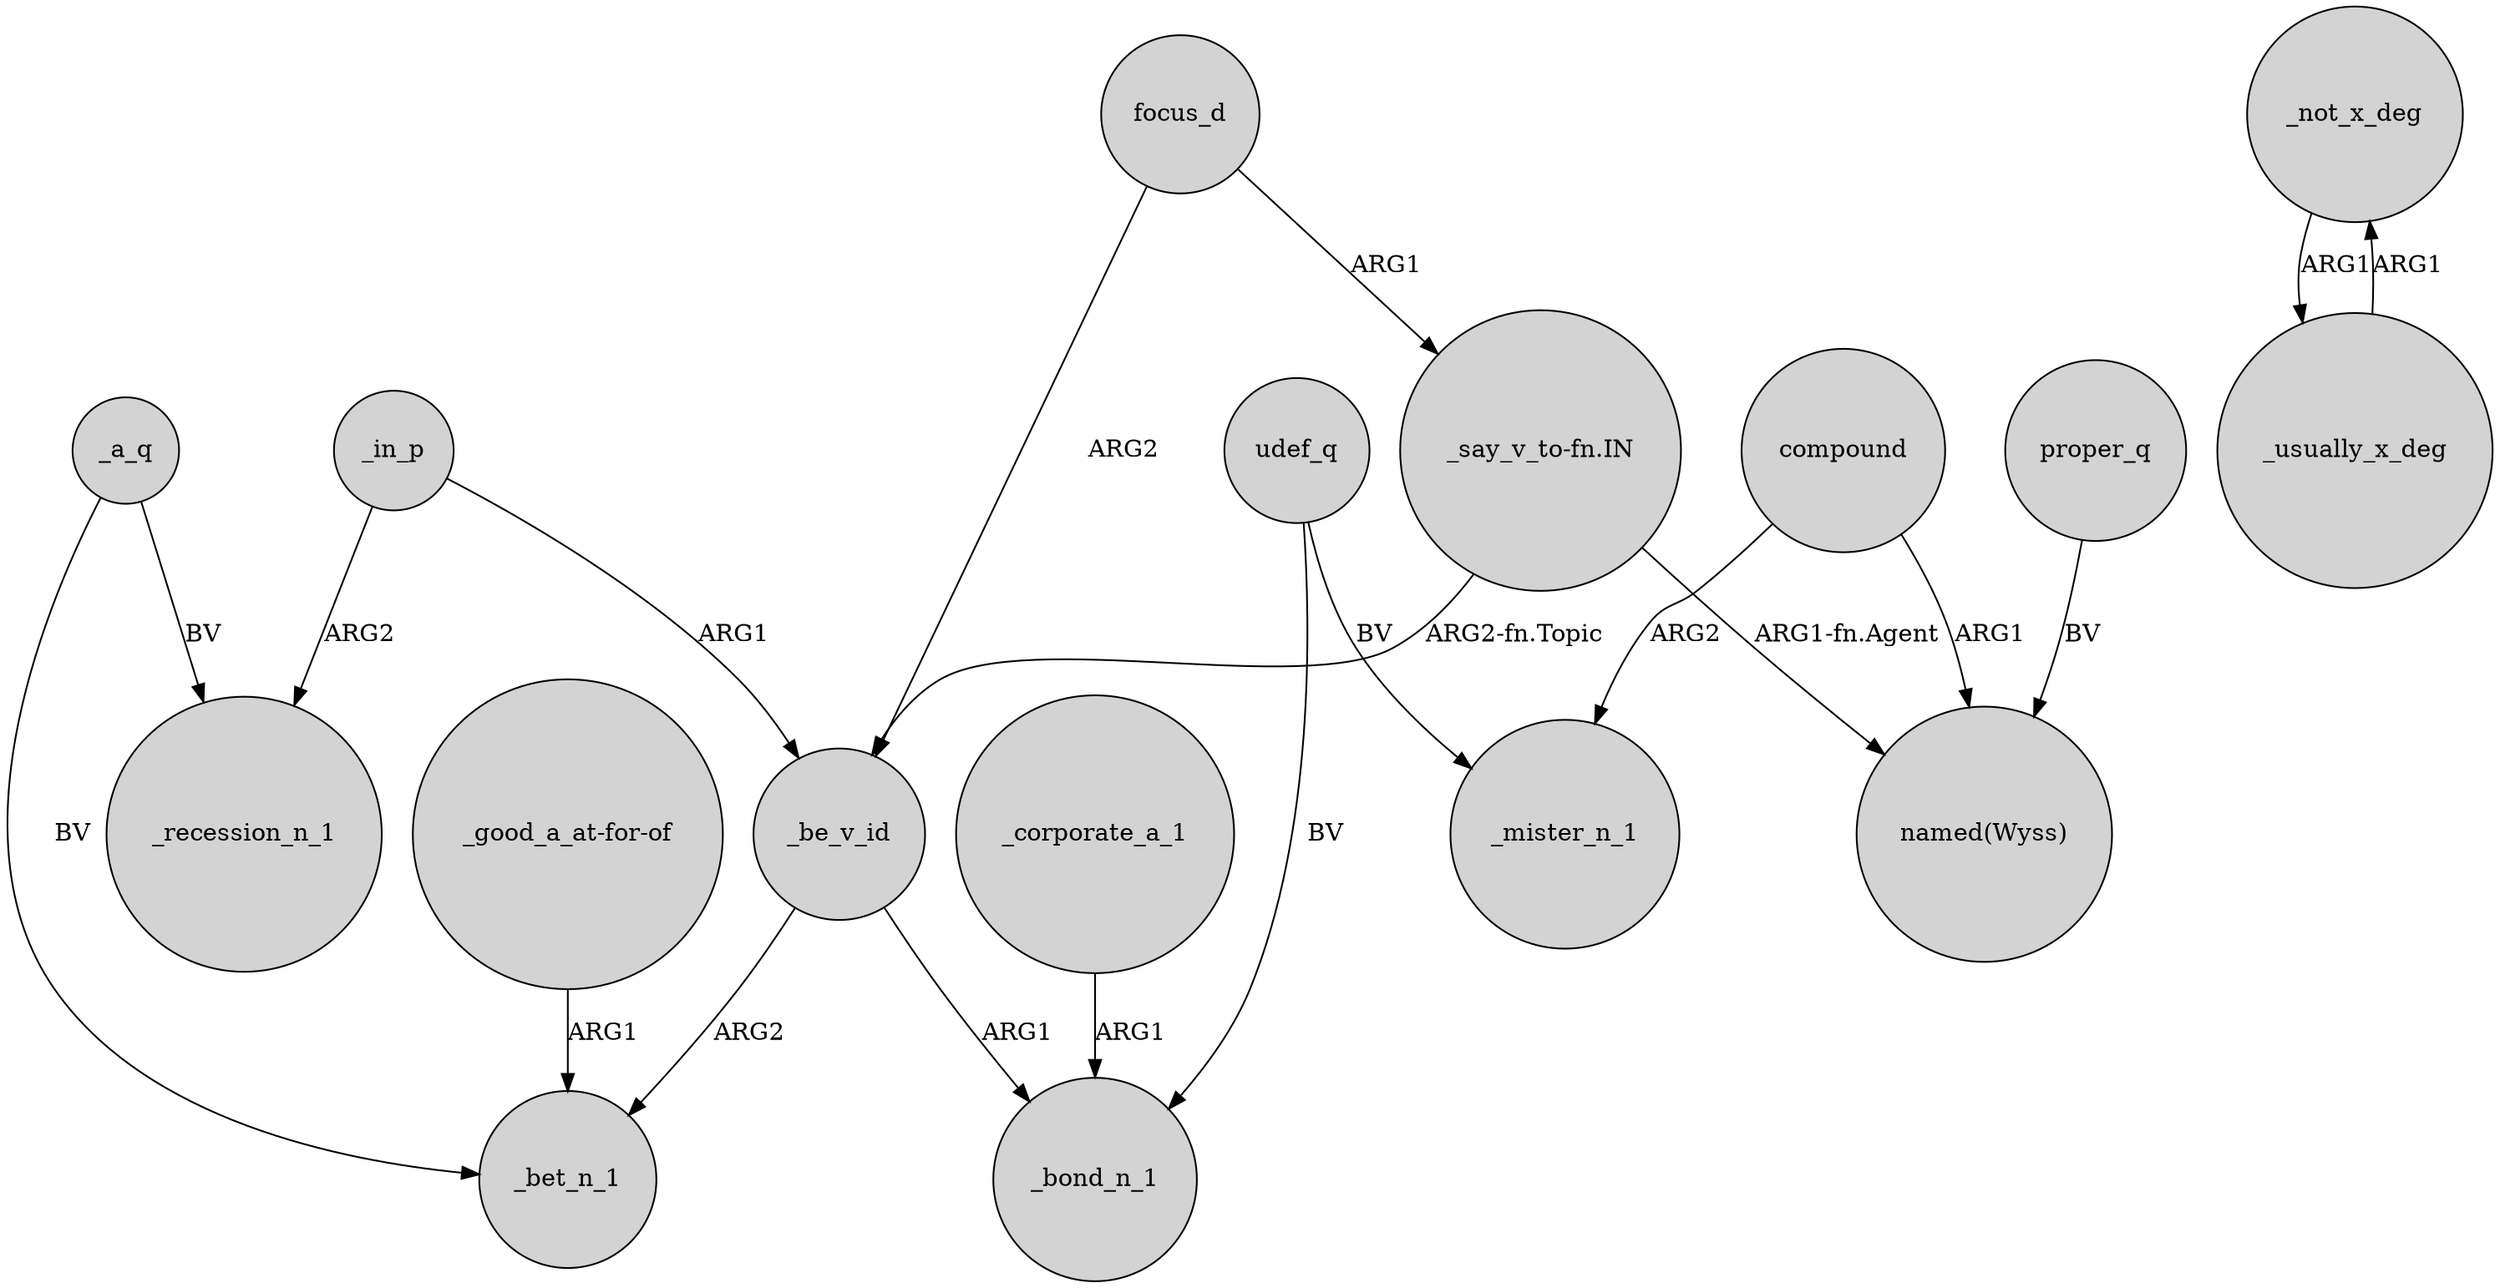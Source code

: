 digraph {
	node [shape=circle style=filled]
	focus_d -> _be_v_id [label=ARG2]
	_be_v_id -> _bet_n_1 [label=ARG2]
	compound -> "named(Wyss)" [label=ARG1]
	"_say_v_to-fn.IN" -> "named(Wyss)" [label="ARG1-fn.Agent"]
	_a_q -> _bet_n_1 [label=BV]
	_be_v_id -> _bond_n_1 [label=ARG1]
	compound -> _mister_n_1 [label=ARG2]
	_in_p -> _recession_n_1 [label=ARG2]
	_not_x_deg -> _usually_x_deg [label=ARG1]
	_corporate_a_1 -> _bond_n_1 [label=ARG1]
	_usually_x_deg -> _not_x_deg [label=ARG1]
	udef_q -> _mister_n_1 [label=BV]
	proper_q -> "named(Wyss)" [label=BV]
	"_say_v_to-fn.IN" -> _be_v_id [label="ARG2-fn.Topic"]
	udef_q -> _bond_n_1 [label=BV]
	_in_p -> _be_v_id [label=ARG1]
	"_good_a_at-for-of" -> _bet_n_1 [label=ARG1]
	_a_q -> _recession_n_1 [label=BV]
	focus_d -> "_say_v_to-fn.IN" [label=ARG1]
}
